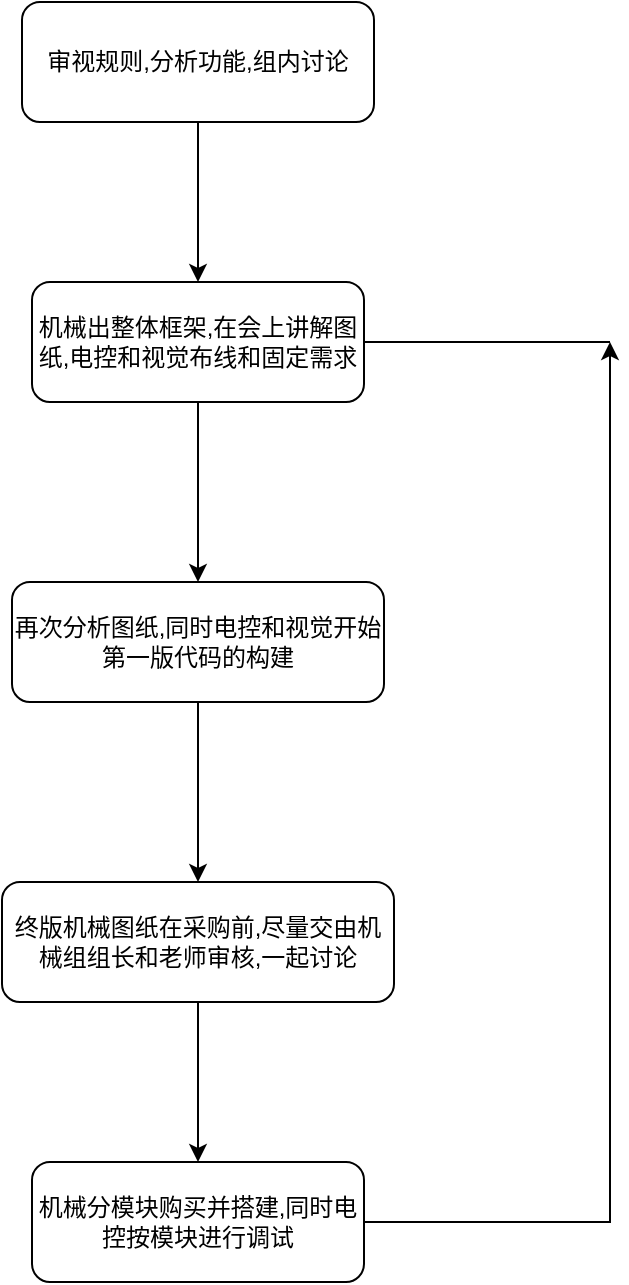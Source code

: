 <mxfile version="14.8.5" type="github">
  <diagram id="VkR-sye8TS2HfhoO15io" name="Page-1">
    <mxGraphModel dx="1420" dy="879" grid="1" gridSize="10" guides="1" tooltips="1" connect="1" arrows="1" fold="1" page="1" pageScale="1" pageWidth="827" pageHeight="1169" math="0" shadow="0">
      <root>
        <mxCell id="0" />
        <mxCell id="1" parent="0" />
        <mxCell id="xzUxQJz4ubmzHn4bTiOs-3" value="" style="edgeStyle=orthogonalEdgeStyle;rounded=0;orthogonalLoop=1;jettySize=auto;html=1;" edge="1" parent="1" source="xzUxQJz4ubmzHn4bTiOs-1" target="xzUxQJz4ubmzHn4bTiOs-2">
          <mxGeometry relative="1" as="geometry" />
        </mxCell>
        <mxCell id="xzUxQJz4ubmzHn4bTiOs-1" value="审视规则,分析功能,组内讨论" style="rounded=1;whiteSpace=wrap;html=1;" vertex="1" parent="1">
          <mxGeometry x="326" y="80" width="176" height="60" as="geometry" />
        </mxCell>
        <mxCell id="xzUxQJz4ubmzHn4bTiOs-5" value="" style="edgeStyle=orthogonalEdgeStyle;rounded=0;orthogonalLoop=1;jettySize=auto;html=1;" edge="1" parent="1" source="xzUxQJz4ubmzHn4bTiOs-2" target="xzUxQJz4ubmzHn4bTiOs-4">
          <mxGeometry relative="1" as="geometry" />
        </mxCell>
        <mxCell id="xzUxQJz4ubmzHn4bTiOs-2" value="机械出整体框架,在会上讲解图纸,电控和视觉布线和固定需求" style="whiteSpace=wrap;html=1;rounded=1;" vertex="1" parent="1">
          <mxGeometry x="331" y="220" width="166" height="60" as="geometry" />
        </mxCell>
        <mxCell id="xzUxQJz4ubmzHn4bTiOs-9" value="" style="edgeStyle=orthogonalEdgeStyle;rounded=0;orthogonalLoop=1;jettySize=auto;html=1;" edge="1" parent="1" source="xzUxQJz4ubmzHn4bTiOs-4" target="xzUxQJz4ubmzHn4bTiOs-8">
          <mxGeometry relative="1" as="geometry" />
        </mxCell>
        <mxCell id="xzUxQJz4ubmzHn4bTiOs-4" value="再次分析图纸,同时电控和视觉开始第一版代码的构建" style="whiteSpace=wrap;html=1;rounded=1;" vertex="1" parent="1">
          <mxGeometry x="321" y="370" width="186" height="60" as="geometry" />
        </mxCell>
        <mxCell id="xzUxQJz4ubmzHn4bTiOs-14" value="" style="edgeStyle=orthogonalEdgeStyle;rounded=0;orthogonalLoop=1;jettySize=auto;html=1;" edge="1" parent="1" source="xzUxQJz4ubmzHn4bTiOs-6">
          <mxGeometry relative="1" as="geometry">
            <mxPoint x="620" y="250" as="targetPoint" />
            <Array as="points">
              <mxPoint x="620" y="690" />
            </Array>
          </mxGeometry>
        </mxCell>
        <mxCell id="xzUxQJz4ubmzHn4bTiOs-6" value="机械分模块购买并搭建,同时电控按模块进行调试" style="whiteSpace=wrap;html=1;rounded=1;" vertex="1" parent="1">
          <mxGeometry x="331" y="660" width="166" height="60" as="geometry" />
        </mxCell>
        <mxCell id="xzUxQJz4ubmzHn4bTiOs-11" value="" style="edgeStyle=orthogonalEdgeStyle;rounded=0;orthogonalLoop=1;jettySize=auto;html=1;" edge="1" parent="1" source="xzUxQJz4ubmzHn4bTiOs-8" target="xzUxQJz4ubmzHn4bTiOs-6">
          <mxGeometry relative="1" as="geometry" />
        </mxCell>
        <mxCell id="xzUxQJz4ubmzHn4bTiOs-8" value="终版机械图纸在采购前,尽量交由机械组组长和老师审核,一起讨论" style="whiteSpace=wrap;html=1;rounded=1;" vertex="1" parent="1">
          <mxGeometry x="316" y="520" width="196" height="60" as="geometry" />
        </mxCell>
        <mxCell id="xzUxQJz4ubmzHn4bTiOs-15" value="" style="endArrow=none;html=1;" edge="1" parent="1">
          <mxGeometry width="50" height="50" relative="1" as="geometry">
            <mxPoint x="497" y="250" as="sourcePoint" />
            <mxPoint x="620" y="250" as="targetPoint" />
          </mxGeometry>
        </mxCell>
      </root>
    </mxGraphModel>
  </diagram>
</mxfile>
